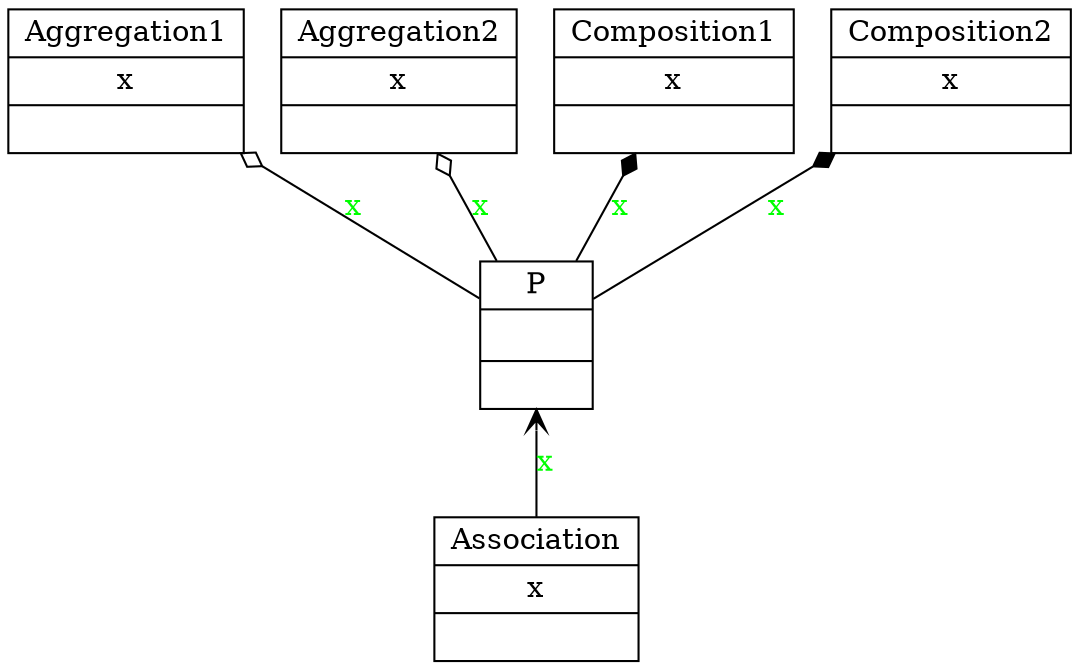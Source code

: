 digraph "classes" {
rankdir=BT
charset="utf-8"
"fields.Aggregation1" [color="black", fontcolor="black", label=<{Aggregation1|x<br ALIGN="LEFT"/>|}>, shape="record", style="solid"];
"fields.Aggregation2" [color="black", fontcolor="black", label=<{Aggregation2|x<br ALIGN="LEFT"/>|}>, shape="record", style="solid"];
"fields.Association" [color="black", fontcolor="black", label=<{Association|x<br ALIGN="LEFT"/>|}>, shape="record", style="solid"];
"fields.Composition1" [color="black", fontcolor="black", label=<{Composition1|x<br ALIGN="LEFT"/>|}>, shape="record", style="solid"];
"fields.Composition2" [color="black", fontcolor="black", label=<{Composition2|x<br ALIGN="LEFT"/>|}>, shape="record", style="solid"];
"fields.P" [color="black", fontcolor="black", label=<{P|<br ALIGN="LEFT"/>|}>, shape="record", style="solid"];
"fields.Association" -> "fields.P" [arrowhead="vee", arrowtail="none", fontcolor="green", label="x", style="solid"];
"fields.P" -> "fields.Composition1" [arrowhead="diamond", arrowtail="none", fontcolor="green", label="x", style="solid"];
"fields.P" -> "fields.Composition2" [arrowhead="diamond", arrowtail="none", fontcolor="green", label="x", style="solid"];
"fields.P" -> "fields.Aggregation1" [arrowhead="odiamond", arrowtail="none", fontcolor="green", label="x", style="solid"];
"fields.P" -> "fields.Aggregation2" [arrowhead="odiamond", arrowtail="none", fontcolor="green", label="x", style="solid"];
}
